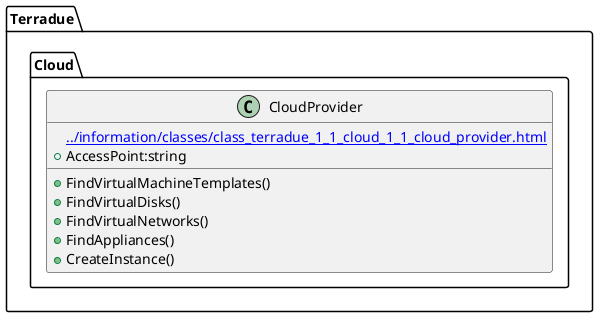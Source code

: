@startuml
set namespaceSeparator ::
class Terradue::Cloud::CloudProvider {
[[../information/classes/class_terradue_1_1_cloud_1_1_cloud_provider.html]]
 +AccessPoint:string
 +FindVirtualMachineTemplates()
 +FindVirtualDisks()
 +FindVirtualNetworks()
 +FindAppliances()
 +CreateInstance()
}
@enduml
